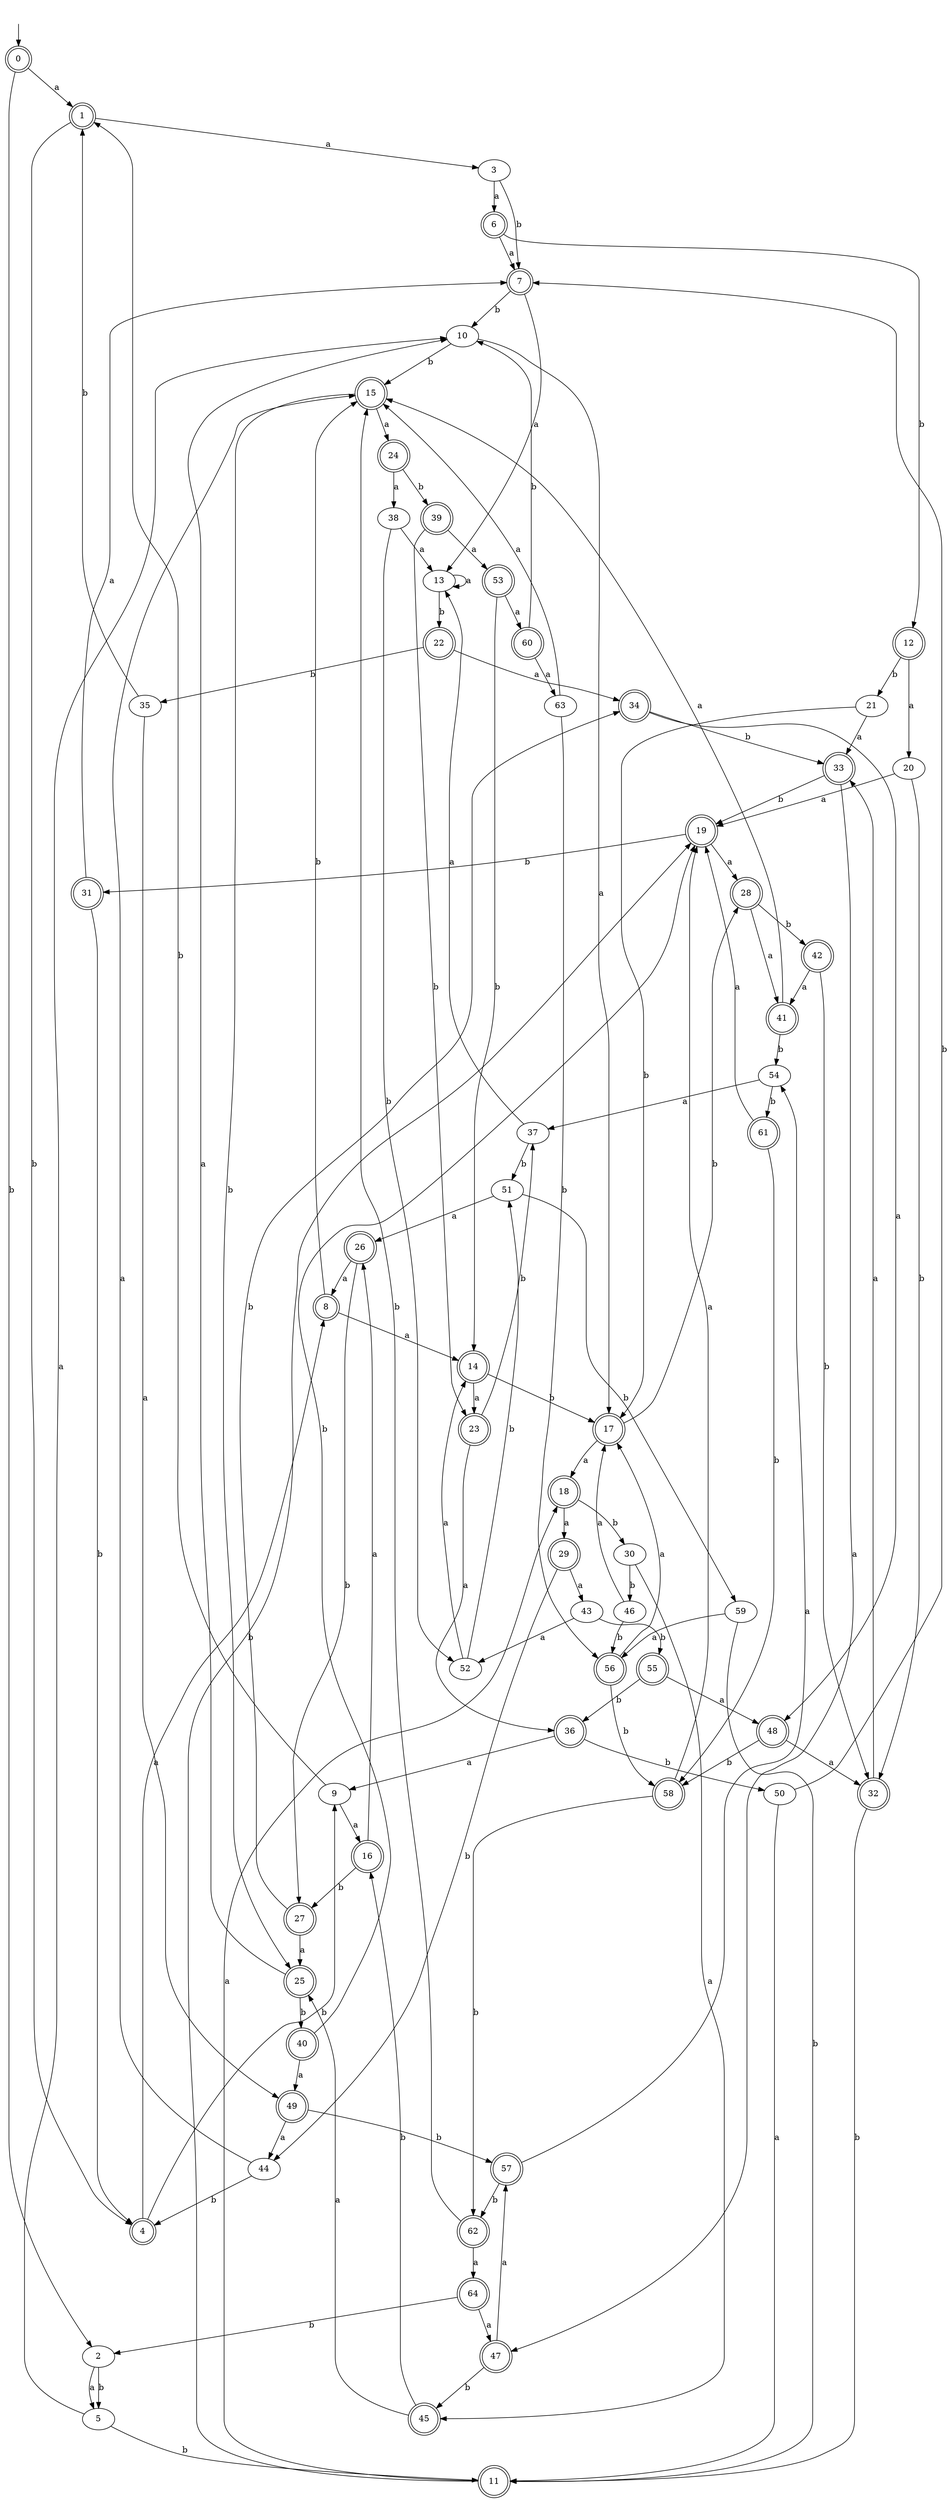 digraph RandomDFA {
  __start0 [label="", shape=none];
  __start0 -> 0 [label=""];
  0 [shape=circle] [shape=doublecircle]
  0 -> 1 [label="a"]
  0 -> 2 [label="b"]
  1 [shape=doublecircle]
  1 -> 3 [label="a"]
  1 -> 4 [label="b"]
  2
  2 -> 5 [label="a"]
  2 -> 5 [label="b"]
  3
  3 -> 6 [label="a"]
  3 -> 7 [label="b"]
  4 [shape=doublecircle]
  4 -> 8 [label="a"]
  4 -> 9 [label="b"]
  5
  5 -> 10 [label="a"]
  5 -> 11 [label="b"]
  6 [shape=doublecircle]
  6 -> 7 [label="a"]
  6 -> 12 [label="b"]
  7 [shape=doublecircle]
  7 -> 13 [label="a"]
  7 -> 10 [label="b"]
  8 [shape=doublecircle]
  8 -> 14 [label="a"]
  8 -> 15 [label="b"]
  9
  9 -> 16 [label="a"]
  9 -> 1 [label="b"]
  10
  10 -> 17 [label="a"]
  10 -> 15 [label="b"]
  11 [shape=doublecircle]
  11 -> 18 [label="a"]
  11 -> 19 [label="b"]
  12 [shape=doublecircle]
  12 -> 20 [label="a"]
  12 -> 21 [label="b"]
  13
  13 -> 13 [label="a"]
  13 -> 22 [label="b"]
  14 [shape=doublecircle]
  14 -> 23 [label="a"]
  14 -> 17 [label="b"]
  15 [shape=doublecircle]
  15 -> 24 [label="a"]
  15 -> 25 [label="b"]
  16 [shape=doublecircle]
  16 -> 26 [label="a"]
  16 -> 27 [label="b"]
  17 [shape=doublecircle]
  17 -> 18 [label="a"]
  17 -> 28 [label="b"]
  18 [shape=doublecircle]
  18 -> 29 [label="a"]
  18 -> 30 [label="b"]
  19 [shape=doublecircle]
  19 -> 28 [label="a"]
  19 -> 31 [label="b"]
  20
  20 -> 19 [label="a"]
  20 -> 32 [label="b"]
  21
  21 -> 33 [label="a"]
  21 -> 17 [label="b"]
  22 [shape=doublecircle]
  22 -> 34 [label="a"]
  22 -> 35 [label="b"]
  23 [shape=doublecircle]
  23 -> 36 [label="a"]
  23 -> 37 [label="b"]
  24 [shape=doublecircle]
  24 -> 38 [label="a"]
  24 -> 39 [label="b"]
  25 [shape=doublecircle]
  25 -> 10 [label="a"]
  25 -> 40 [label="b"]
  26 [shape=doublecircle]
  26 -> 8 [label="a"]
  26 -> 27 [label="b"]
  27 [shape=doublecircle]
  27 -> 25 [label="a"]
  27 -> 34 [label="b"]
  28 [shape=doublecircle]
  28 -> 41 [label="a"]
  28 -> 42 [label="b"]
  29 [shape=doublecircle]
  29 -> 43 [label="a"]
  29 -> 44 [label="b"]
  30
  30 -> 45 [label="a"]
  30 -> 46 [label="b"]
  31 [shape=doublecircle]
  31 -> 7 [label="a"]
  31 -> 4 [label="b"]
  32 [shape=doublecircle]
  32 -> 33 [label="a"]
  32 -> 11 [label="b"]
  33 [shape=doublecircle]
  33 -> 47 [label="a"]
  33 -> 19 [label="b"]
  34 [shape=doublecircle]
  34 -> 48 [label="a"]
  34 -> 33 [label="b"]
  35
  35 -> 49 [label="a"]
  35 -> 1 [label="b"]
  36 [shape=doublecircle]
  36 -> 9 [label="a"]
  36 -> 50 [label="b"]
  37
  37 -> 13 [label="a"]
  37 -> 51 [label="b"]
  38
  38 -> 13 [label="a"]
  38 -> 52 [label="b"]
  39 [shape=doublecircle]
  39 -> 53 [label="a"]
  39 -> 23 [label="b"]
  40 [shape=doublecircle]
  40 -> 49 [label="a"]
  40 -> 19 [label="b"]
  41 [shape=doublecircle]
  41 -> 15 [label="a"]
  41 -> 54 [label="b"]
  42 [shape=doublecircle]
  42 -> 41 [label="a"]
  42 -> 32 [label="b"]
  43
  43 -> 52 [label="a"]
  43 -> 55 [label="b"]
  44
  44 -> 15 [label="a"]
  44 -> 4 [label="b"]
  45 [shape=doublecircle]
  45 -> 25 [label="a"]
  45 -> 16 [label="b"]
  46
  46 -> 17 [label="a"]
  46 -> 56 [label="b"]
  47 [shape=doublecircle]
  47 -> 57 [label="a"]
  47 -> 45 [label="b"]
  48 [shape=doublecircle]
  48 -> 32 [label="a"]
  48 -> 58 [label="b"]
  49 [shape=doublecircle]
  49 -> 44 [label="a"]
  49 -> 57 [label="b"]
  50
  50 -> 11 [label="a"]
  50 -> 7 [label="b"]
  51
  51 -> 26 [label="a"]
  51 -> 59 [label="b"]
  52
  52 -> 14 [label="a"]
  52 -> 51 [label="b"]
  53 [shape=doublecircle]
  53 -> 60 [label="a"]
  53 -> 14 [label="b"]
  54
  54 -> 37 [label="a"]
  54 -> 61 [label="b"]
  55 [shape=doublecircle]
  55 -> 48 [label="a"]
  55 -> 36 [label="b"]
  56 [shape=doublecircle]
  56 -> 17 [label="a"]
  56 -> 58 [label="b"]
  57 [shape=doublecircle]
  57 -> 54 [label="a"]
  57 -> 62 [label="b"]
  58 [shape=doublecircle]
  58 -> 19 [label="a"]
  58 -> 62 [label="b"]
  59
  59 -> 56 [label="a"]
  59 -> 11 [label="b"]
  60 [shape=doublecircle]
  60 -> 63 [label="a"]
  60 -> 10 [label="b"]
  61 [shape=doublecircle]
  61 -> 19 [label="a"]
  61 -> 58 [label="b"]
  62 [shape=doublecircle]
  62 -> 64 [label="a"]
  62 -> 15 [label="b"]
  63
  63 -> 15 [label="a"]
  63 -> 56 [label="b"]
  64 [shape=doublecircle]
  64 -> 47 [label="a"]
  64 -> 2 [label="b"]
}
